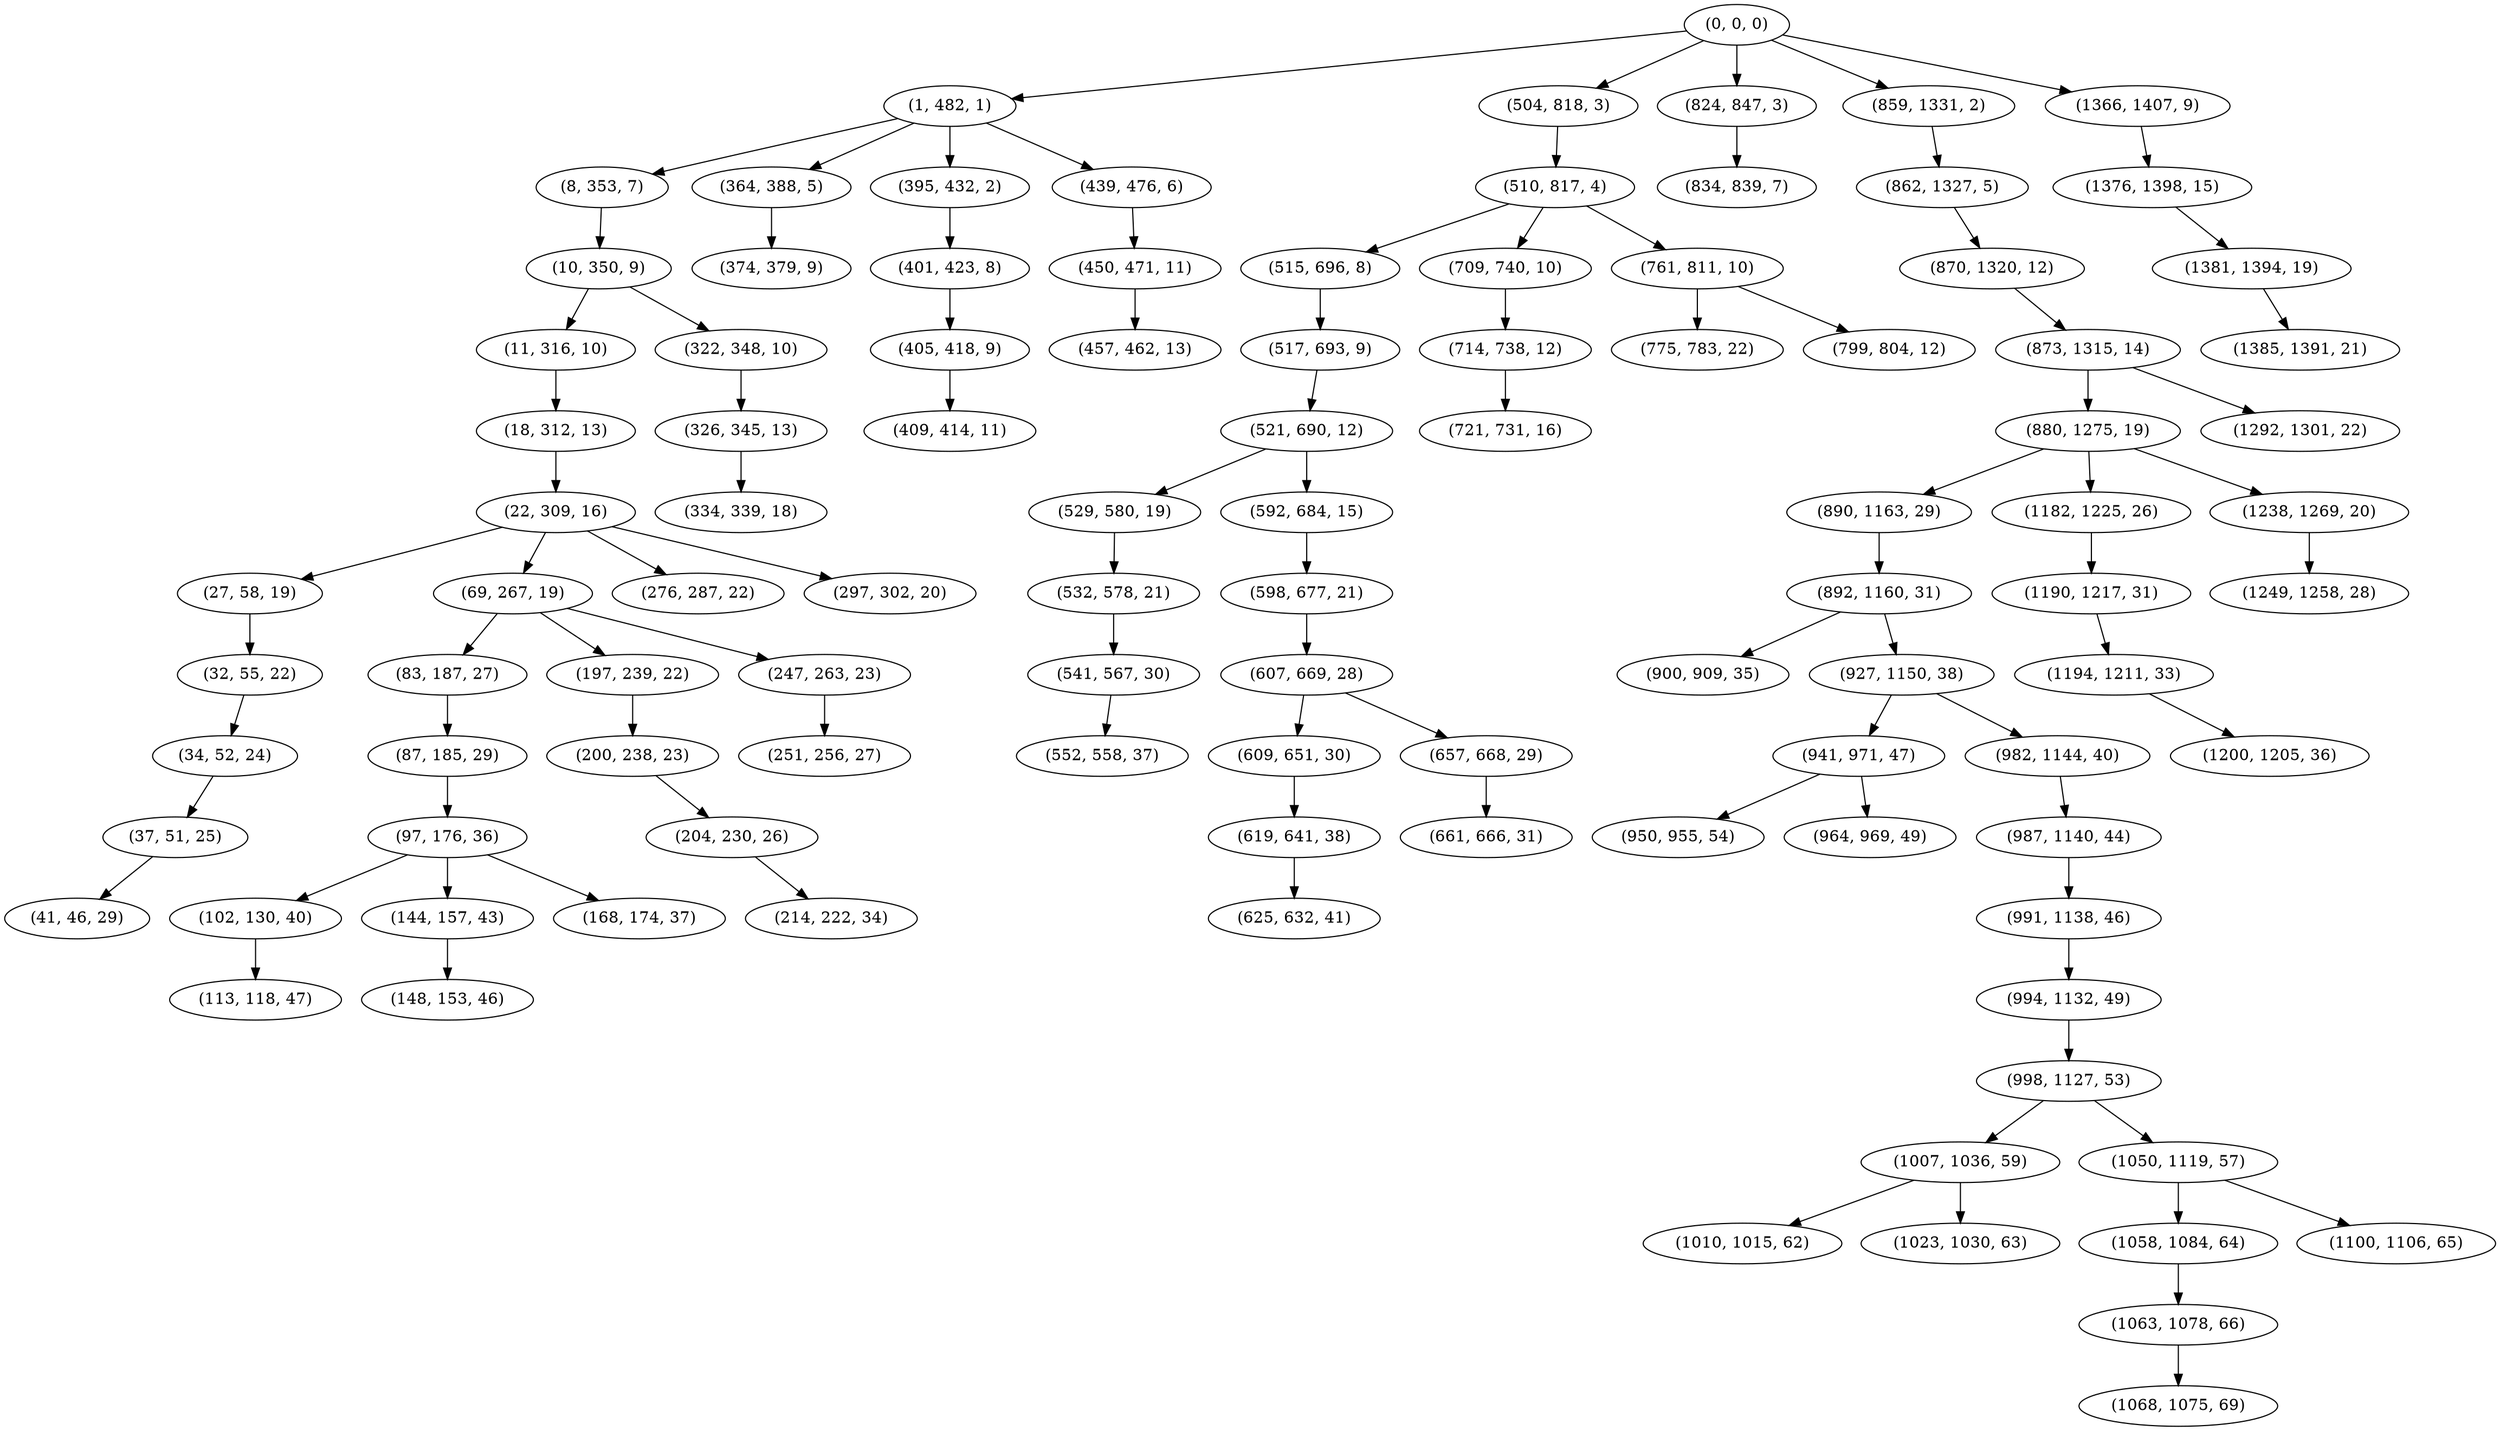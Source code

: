digraph tree {
    "(0, 0, 0)";
    "(1, 482, 1)";
    "(8, 353, 7)";
    "(10, 350, 9)";
    "(11, 316, 10)";
    "(18, 312, 13)";
    "(22, 309, 16)";
    "(27, 58, 19)";
    "(32, 55, 22)";
    "(34, 52, 24)";
    "(37, 51, 25)";
    "(41, 46, 29)";
    "(69, 267, 19)";
    "(83, 187, 27)";
    "(87, 185, 29)";
    "(97, 176, 36)";
    "(102, 130, 40)";
    "(113, 118, 47)";
    "(144, 157, 43)";
    "(148, 153, 46)";
    "(168, 174, 37)";
    "(197, 239, 22)";
    "(200, 238, 23)";
    "(204, 230, 26)";
    "(214, 222, 34)";
    "(247, 263, 23)";
    "(251, 256, 27)";
    "(276, 287, 22)";
    "(297, 302, 20)";
    "(322, 348, 10)";
    "(326, 345, 13)";
    "(334, 339, 18)";
    "(364, 388, 5)";
    "(374, 379, 9)";
    "(395, 432, 2)";
    "(401, 423, 8)";
    "(405, 418, 9)";
    "(409, 414, 11)";
    "(439, 476, 6)";
    "(450, 471, 11)";
    "(457, 462, 13)";
    "(504, 818, 3)";
    "(510, 817, 4)";
    "(515, 696, 8)";
    "(517, 693, 9)";
    "(521, 690, 12)";
    "(529, 580, 19)";
    "(532, 578, 21)";
    "(541, 567, 30)";
    "(552, 558, 37)";
    "(592, 684, 15)";
    "(598, 677, 21)";
    "(607, 669, 28)";
    "(609, 651, 30)";
    "(619, 641, 38)";
    "(625, 632, 41)";
    "(657, 668, 29)";
    "(661, 666, 31)";
    "(709, 740, 10)";
    "(714, 738, 12)";
    "(721, 731, 16)";
    "(761, 811, 10)";
    "(775, 783, 22)";
    "(799, 804, 12)";
    "(824, 847, 3)";
    "(834, 839, 7)";
    "(859, 1331, 2)";
    "(862, 1327, 5)";
    "(870, 1320, 12)";
    "(873, 1315, 14)";
    "(880, 1275, 19)";
    "(890, 1163, 29)";
    "(892, 1160, 31)";
    "(900, 909, 35)";
    "(927, 1150, 38)";
    "(941, 971, 47)";
    "(950, 955, 54)";
    "(964, 969, 49)";
    "(982, 1144, 40)";
    "(987, 1140, 44)";
    "(991, 1138, 46)";
    "(994, 1132, 49)";
    "(998, 1127, 53)";
    "(1007, 1036, 59)";
    "(1010, 1015, 62)";
    "(1023, 1030, 63)";
    "(1050, 1119, 57)";
    "(1058, 1084, 64)";
    "(1063, 1078, 66)";
    "(1068, 1075, 69)";
    "(1100, 1106, 65)";
    "(1182, 1225, 26)";
    "(1190, 1217, 31)";
    "(1194, 1211, 33)";
    "(1200, 1205, 36)";
    "(1238, 1269, 20)";
    "(1249, 1258, 28)";
    "(1292, 1301, 22)";
    "(1366, 1407, 9)";
    "(1376, 1398, 15)";
    "(1381, 1394, 19)";
    "(1385, 1391, 21)";
    "(0, 0, 0)" -> "(1, 482, 1)";
    "(0, 0, 0)" -> "(504, 818, 3)";
    "(0, 0, 0)" -> "(824, 847, 3)";
    "(0, 0, 0)" -> "(859, 1331, 2)";
    "(0, 0, 0)" -> "(1366, 1407, 9)";
    "(1, 482, 1)" -> "(8, 353, 7)";
    "(1, 482, 1)" -> "(364, 388, 5)";
    "(1, 482, 1)" -> "(395, 432, 2)";
    "(1, 482, 1)" -> "(439, 476, 6)";
    "(8, 353, 7)" -> "(10, 350, 9)";
    "(10, 350, 9)" -> "(11, 316, 10)";
    "(10, 350, 9)" -> "(322, 348, 10)";
    "(11, 316, 10)" -> "(18, 312, 13)";
    "(18, 312, 13)" -> "(22, 309, 16)";
    "(22, 309, 16)" -> "(27, 58, 19)";
    "(22, 309, 16)" -> "(69, 267, 19)";
    "(22, 309, 16)" -> "(276, 287, 22)";
    "(22, 309, 16)" -> "(297, 302, 20)";
    "(27, 58, 19)" -> "(32, 55, 22)";
    "(32, 55, 22)" -> "(34, 52, 24)";
    "(34, 52, 24)" -> "(37, 51, 25)";
    "(37, 51, 25)" -> "(41, 46, 29)";
    "(69, 267, 19)" -> "(83, 187, 27)";
    "(69, 267, 19)" -> "(197, 239, 22)";
    "(69, 267, 19)" -> "(247, 263, 23)";
    "(83, 187, 27)" -> "(87, 185, 29)";
    "(87, 185, 29)" -> "(97, 176, 36)";
    "(97, 176, 36)" -> "(102, 130, 40)";
    "(97, 176, 36)" -> "(144, 157, 43)";
    "(97, 176, 36)" -> "(168, 174, 37)";
    "(102, 130, 40)" -> "(113, 118, 47)";
    "(144, 157, 43)" -> "(148, 153, 46)";
    "(197, 239, 22)" -> "(200, 238, 23)";
    "(200, 238, 23)" -> "(204, 230, 26)";
    "(204, 230, 26)" -> "(214, 222, 34)";
    "(247, 263, 23)" -> "(251, 256, 27)";
    "(322, 348, 10)" -> "(326, 345, 13)";
    "(326, 345, 13)" -> "(334, 339, 18)";
    "(364, 388, 5)" -> "(374, 379, 9)";
    "(395, 432, 2)" -> "(401, 423, 8)";
    "(401, 423, 8)" -> "(405, 418, 9)";
    "(405, 418, 9)" -> "(409, 414, 11)";
    "(439, 476, 6)" -> "(450, 471, 11)";
    "(450, 471, 11)" -> "(457, 462, 13)";
    "(504, 818, 3)" -> "(510, 817, 4)";
    "(510, 817, 4)" -> "(515, 696, 8)";
    "(510, 817, 4)" -> "(709, 740, 10)";
    "(510, 817, 4)" -> "(761, 811, 10)";
    "(515, 696, 8)" -> "(517, 693, 9)";
    "(517, 693, 9)" -> "(521, 690, 12)";
    "(521, 690, 12)" -> "(529, 580, 19)";
    "(521, 690, 12)" -> "(592, 684, 15)";
    "(529, 580, 19)" -> "(532, 578, 21)";
    "(532, 578, 21)" -> "(541, 567, 30)";
    "(541, 567, 30)" -> "(552, 558, 37)";
    "(592, 684, 15)" -> "(598, 677, 21)";
    "(598, 677, 21)" -> "(607, 669, 28)";
    "(607, 669, 28)" -> "(609, 651, 30)";
    "(607, 669, 28)" -> "(657, 668, 29)";
    "(609, 651, 30)" -> "(619, 641, 38)";
    "(619, 641, 38)" -> "(625, 632, 41)";
    "(657, 668, 29)" -> "(661, 666, 31)";
    "(709, 740, 10)" -> "(714, 738, 12)";
    "(714, 738, 12)" -> "(721, 731, 16)";
    "(761, 811, 10)" -> "(775, 783, 22)";
    "(761, 811, 10)" -> "(799, 804, 12)";
    "(824, 847, 3)" -> "(834, 839, 7)";
    "(859, 1331, 2)" -> "(862, 1327, 5)";
    "(862, 1327, 5)" -> "(870, 1320, 12)";
    "(870, 1320, 12)" -> "(873, 1315, 14)";
    "(873, 1315, 14)" -> "(880, 1275, 19)";
    "(873, 1315, 14)" -> "(1292, 1301, 22)";
    "(880, 1275, 19)" -> "(890, 1163, 29)";
    "(880, 1275, 19)" -> "(1182, 1225, 26)";
    "(880, 1275, 19)" -> "(1238, 1269, 20)";
    "(890, 1163, 29)" -> "(892, 1160, 31)";
    "(892, 1160, 31)" -> "(900, 909, 35)";
    "(892, 1160, 31)" -> "(927, 1150, 38)";
    "(927, 1150, 38)" -> "(941, 971, 47)";
    "(927, 1150, 38)" -> "(982, 1144, 40)";
    "(941, 971, 47)" -> "(950, 955, 54)";
    "(941, 971, 47)" -> "(964, 969, 49)";
    "(982, 1144, 40)" -> "(987, 1140, 44)";
    "(987, 1140, 44)" -> "(991, 1138, 46)";
    "(991, 1138, 46)" -> "(994, 1132, 49)";
    "(994, 1132, 49)" -> "(998, 1127, 53)";
    "(998, 1127, 53)" -> "(1007, 1036, 59)";
    "(998, 1127, 53)" -> "(1050, 1119, 57)";
    "(1007, 1036, 59)" -> "(1010, 1015, 62)";
    "(1007, 1036, 59)" -> "(1023, 1030, 63)";
    "(1050, 1119, 57)" -> "(1058, 1084, 64)";
    "(1050, 1119, 57)" -> "(1100, 1106, 65)";
    "(1058, 1084, 64)" -> "(1063, 1078, 66)";
    "(1063, 1078, 66)" -> "(1068, 1075, 69)";
    "(1182, 1225, 26)" -> "(1190, 1217, 31)";
    "(1190, 1217, 31)" -> "(1194, 1211, 33)";
    "(1194, 1211, 33)" -> "(1200, 1205, 36)";
    "(1238, 1269, 20)" -> "(1249, 1258, 28)";
    "(1366, 1407, 9)" -> "(1376, 1398, 15)";
    "(1376, 1398, 15)" -> "(1381, 1394, 19)";
    "(1381, 1394, 19)" -> "(1385, 1391, 21)";
}
